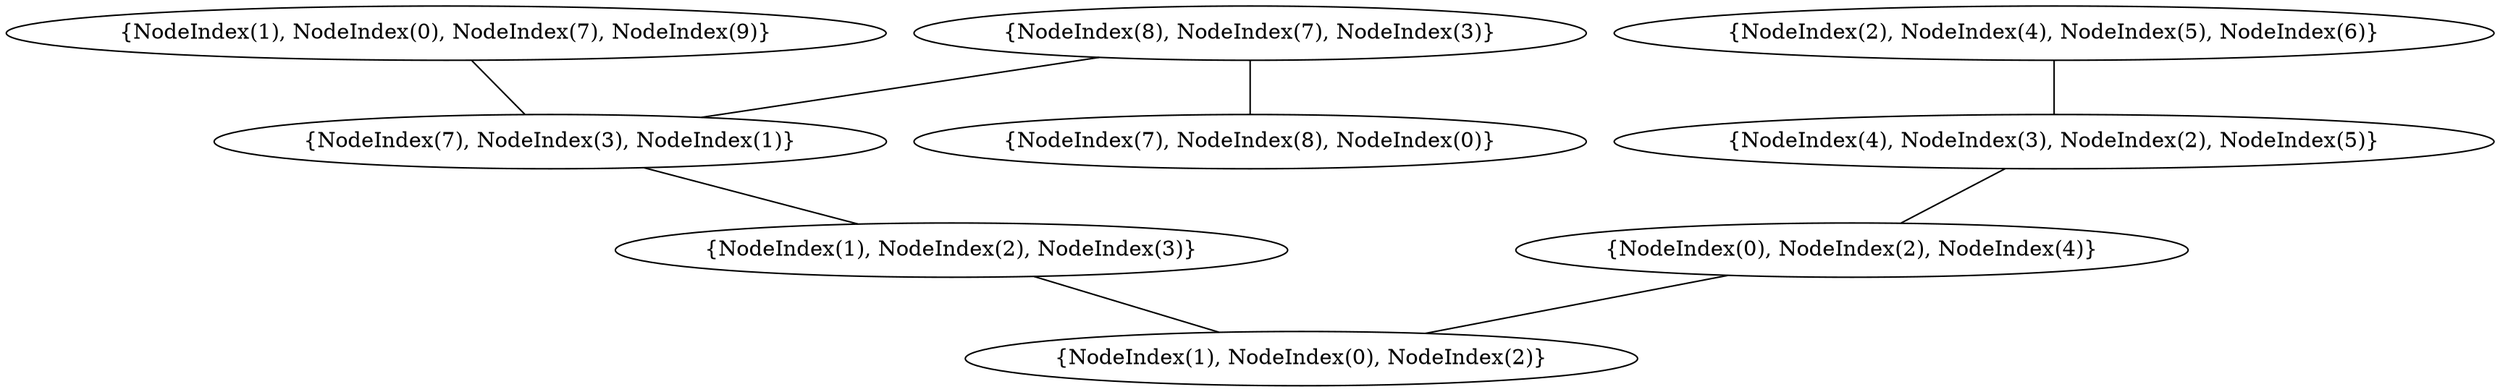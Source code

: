 graph {
    0 [ label = "{NodeIndex(1), NodeIndex(0), NodeIndex(2)}" ]
    1 [ label = "{NodeIndex(1), NodeIndex(2), NodeIndex(3)}" ]
    2 [ label = "{NodeIndex(0), NodeIndex(2), NodeIndex(4)}" ]
    3 [ label = "{NodeIndex(4), NodeIndex(3), NodeIndex(2), NodeIndex(5)}" ]
    4 [ label = "{NodeIndex(2), NodeIndex(4), NodeIndex(5), NodeIndex(6)}" ]
    5 [ label = "{NodeIndex(7), NodeIndex(3), NodeIndex(1)}" ]
    6 [ label = "{NodeIndex(7), NodeIndex(8), NodeIndex(0)}" ]
    7 [ label = "{NodeIndex(8), NodeIndex(7), NodeIndex(3)}" ]
    8 [ label = "{NodeIndex(1), NodeIndex(0), NodeIndex(7), NodeIndex(9)}" ]
    1 -- 0 [ ]
    5 -- 1 [ ]
    2 -- 0 [ ]
    4 -- 3 [ ]
    7 -- 6 [ ]
    7 -- 5 [ ]
    3 -- 2 [ ]
    8 -- 5 [ ]
}

